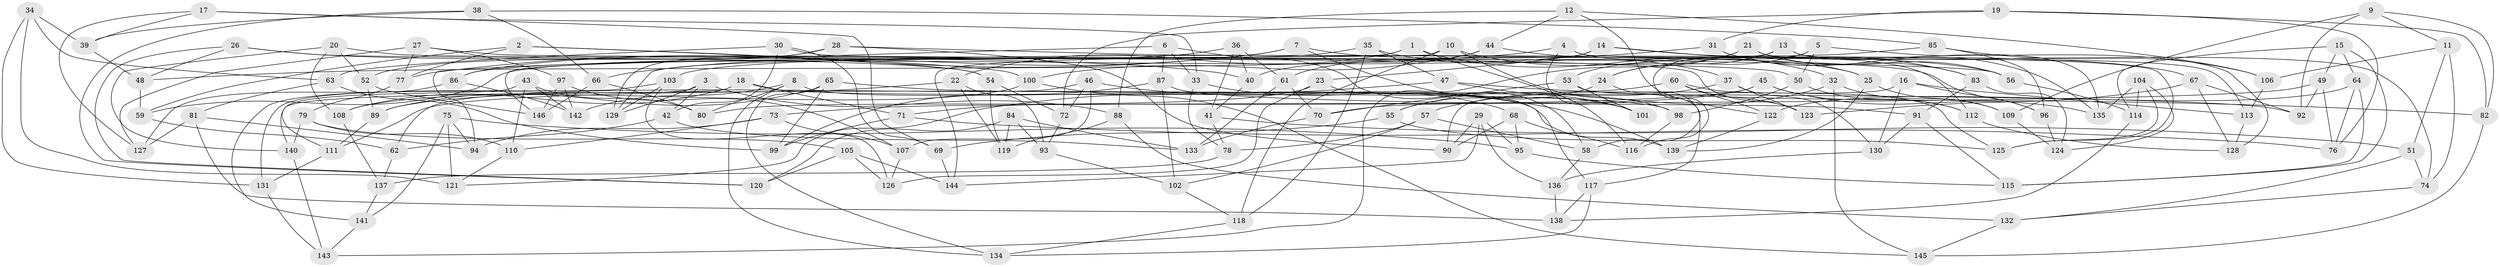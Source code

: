// Generated by graph-tools (version 1.1) at 2025/50/03/09/25 03:50:52]
// undirected, 146 vertices, 292 edges
graph export_dot {
graph [start="1"]
  node [color=gray90,style=filled];
  1;
  2;
  3;
  4;
  5;
  6;
  7;
  8;
  9;
  10;
  11;
  12;
  13;
  14;
  15;
  16;
  17;
  18;
  19;
  20;
  21;
  22;
  23;
  24;
  25;
  26;
  27;
  28;
  29;
  30;
  31;
  32;
  33;
  34;
  35;
  36;
  37;
  38;
  39;
  40;
  41;
  42;
  43;
  44;
  45;
  46;
  47;
  48;
  49;
  50;
  51;
  52;
  53;
  54;
  55;
  56;
  57;
  58;
  59;
  60;
  61;
  62;
  63;
  64;
  65;
  66;
  67;
  68;
  69;
  70;
  71;
  72;
  73;
  74;
  75;
  76;
  77;
  78;
  79;
  80;
  81;
  82;
  83;
  84;
  85;
  86;
  87;
  88;
  89;
  90;
  91;
  92;
  93;
  94;
  95;
  96;
  97;
  98;
  99;
  100;
  101;
  102;
  103;
  104;
  105;
  106;
  107;
  108;
  109;
  110;
  111;
  112;
  113;
  114;
  115;
  116;
  117;
  118;
  119;
  120;
  121;
  122;
  123;
  124;
  125;
  126;
  127;
  128;
  129;
  130;
  131;
  132;
  133;
  134;
  135;
  136;
  137;
  138;
  139;
  140;
  141;
  142;
  143;
  144;
  145;
  146;
  1 -- 32;
  1 -- 144;
  1 -- 116;
  1 -- 22;
  2 -- 100;
  2 -- 54;
  2 -- 77;
  2 -- 59;
  3 -- 42;
  3 -- 129;
  3 -- 131;
  3 -- 88;
  4 -- 48;
  4 -- 101;
  4 -- 125;
  4 -- 112;
  5 -- 50;
  5 -- 128;
  5 -- 24;
  5 -- 116;
  6 -- 94;
  6 -- 33;
  6 -- 58;
  6 -- 87;
  7 -- 66;
  7 -- 77;
  7 -- 101;
  7 -- 25;
  8 -- 142;
  8 -- 134;
  8 -- 80;
  8 -- 139;
  9 -- 11;
  9 -- 109;
  9 -- 92;
  9 -- 82;
  10 -- 118;
  10 -- 146;
  10 -- 25;
  10 -- 98;
  11 -- 74;
  11 -- 51;
  11 -- 106;
  12 -- 106;
  12 -- 88;
  12 -- 44;
  12 -- 122;
  13 -- 129;
  13 -- 135;
  13 -- 24;
  13 -- 113;
  14 -- 67;
  14 -- 23;
  14 -- 59;
  14 -- 83;
  15 -- 115;
  15 -- 64;
  15 -- 49;
  15 -- 114;
  16 -- 96;
  16 -- 113;
  16 -- 90;
  16 -- 130;
  17 -- 127;
  17 -- 33;
  17 -- 39;
  17 -- 69;
  18 -- 98;
  18 -- 108;
  18 -- 71;
  18 -- 140;
  19 -- 82;
  19 -- 72;
  19 -- 31;
  19 -- 76;
  20 -- 108;
  20 -- 52;
  20 -- 140;
  20 -- 50;
  21 -- 53;
  21 -- 74;
  21 -- 56;
  21 -- 143;
  22 -- 119;
  22 -- 93;
  22 -- 89;
  23 -- 126;
  23 -- 117;
  23 -- 71;
  24 -- 58;
  24 -- 55;
  25 -- 139;
  25 -- 109;
  26 -- 48;
  26 -- 40;
  26 -- 120;
  26 -- 54;
  27 -- 77;
  27 -- 56;
  27 -- 127;
  27 -- 97;
  28 -- 52;
  28 -- 90;
  28 -- 96;
  28 -- 129;
  29 -- 90;
  29 -- 144;
  29 -- 95;
  29 -- 136;
  30 -- 42;
  30 -- 69;
  30 -- 63;
  30 -- 123;
  31 -- 135;
  31 -- 40;
  31 -- 83;
  32 -- 145;
  32 -- 57;
  32 -- 109;
  33 -- 78;
  33 -- 68;
  34 -- 39;
  34 -- 121;
  34 -- 131;
  34 -- 63;
  35 -- 86;
  35 -- 37;
  35 -- 118;
  35 -- 47;
  36 -- 61;
  36 -- 40;
  36 -- 86;
  36 -- 41;
  37 -- 130;
  37 -- 123;
  37 -- 55;
  38 -- 39;
  38 -- 120;
  38 -- 85;
  38 -- 66;
  39 -- 48;
  40 -- 41;
  41 -- 51;
  41 -- 78;
  42 -- 133;
  42 -- 62;
  43 -- 111;
  43 -- 142;
  43 -- 110;
  43 -- 80;
  44 -- 100;
  44 -- 56;
  44 -- 61;
  45 -- 80;
  45 -- 70;
  45 -- 112;
  45 -- 135;
  46 -- 107;
  46 -- 72;
  46 -- 62;
  46 -- 139;
  47 -- 121;
  47 -- 82;
  47 -- 101;
  48 -- 59;
  49 -- 73;
  49 -- 76;
  49 -- 92;
  50 -- 98;
  50 -- 112;
  51 -- 74;
  51 -- 132;
  52 -- 146;
  52 -- 89;
  53 -- 117;
  53 -- 101;
  53 -- 70;
  54 -- 72;
  54 -- 119;
  55 -- 125;
  55 -- 69;
  56 -- 114;
  57 -- 102;
  57 -- 58;
  57 -- 78;
  58 -- 136;
  59 -- 62;
  60 -- 122;
  60 -- 123;
  60 -- 125;
  60 -- 111;
  61 -- 133;
  61 -- 70;
  62 -- 137;
  63 -- 99;
  63 -- 81;
  64 -- 76;
  64 -- 115;
  64 -- 122;
  65 -- 134;
  65 -- 89;
  65 -- 99;
  65 -- 92;
  66 -- 80;
  66 -- 146;
  67 -- 128;
  67 -- 123;
  67 -- 92;
  68 -- 90;
  68 -- 116;
  68 -- 95;
  69 -- 144;
  70 -- 133;
  71 -- 99;
  71 -- 76;
  72 -- 93;
  73 -- 110;
  73 -- 107;
  73 -- 94;
  74 -- 132;
  75 -- 121;
  75 -- 141;
  75 -- 95;
  75 -- 94;
  77 -- 79;
  78 -- 137;
  79 -- 140;
  79 -- 105;
  79 -- 110;
  81 -- 127;
  81 -- 94;
  81 -- 138;
  82 -- 145;
  83 -- 124;
  83 -- 91;
  84 -- 119;
  84 -- 133;
  84 -- 93;
  84 -- 120;
  85 -- 103;
  85 -- 96;
  85 -- 106;
  86 -- 142;
  86 -- 127;
  87 -- 99;
  87 -- 91;
  87 -- 102;
  88 -- 119;
  88 -- 132;
  89 -- 111;
  91 -- 115;
  91 -- 130;
  93 -- 102;
  95 -- 115;
  96 -- 124;
  97 -- 146;
  97 -- 142;
  97 -- 107;
  98 -- 116;
  100 -- 145;
  100 -- 108;
  102 -- 118;
  103 -- 141;
  103 -- 129;
  103 -- 126;
  104 -- 114;
  104 -- 125;
  104 -- 135;
  104 -- 124;
  105 -- 144;
  105 -- 126;
  105 -- 120;
  106 -- 113;
  107 -- 126;
  108 -- 137;
  109 -- 124;
  110 -- 121;
  111 -- 131;
  112 -- 128;
  113 -- 128;
  114 -- 138;
  117 -- 134;
  117 -- 138;
  118 -- 134;
  122 -- 139;
  130 -- 136;
  131 -- 143;
  132 -- 145;
  136 -- 138;
  137 -- 141;
  140 -- 143;
  141 -- 143;
}
